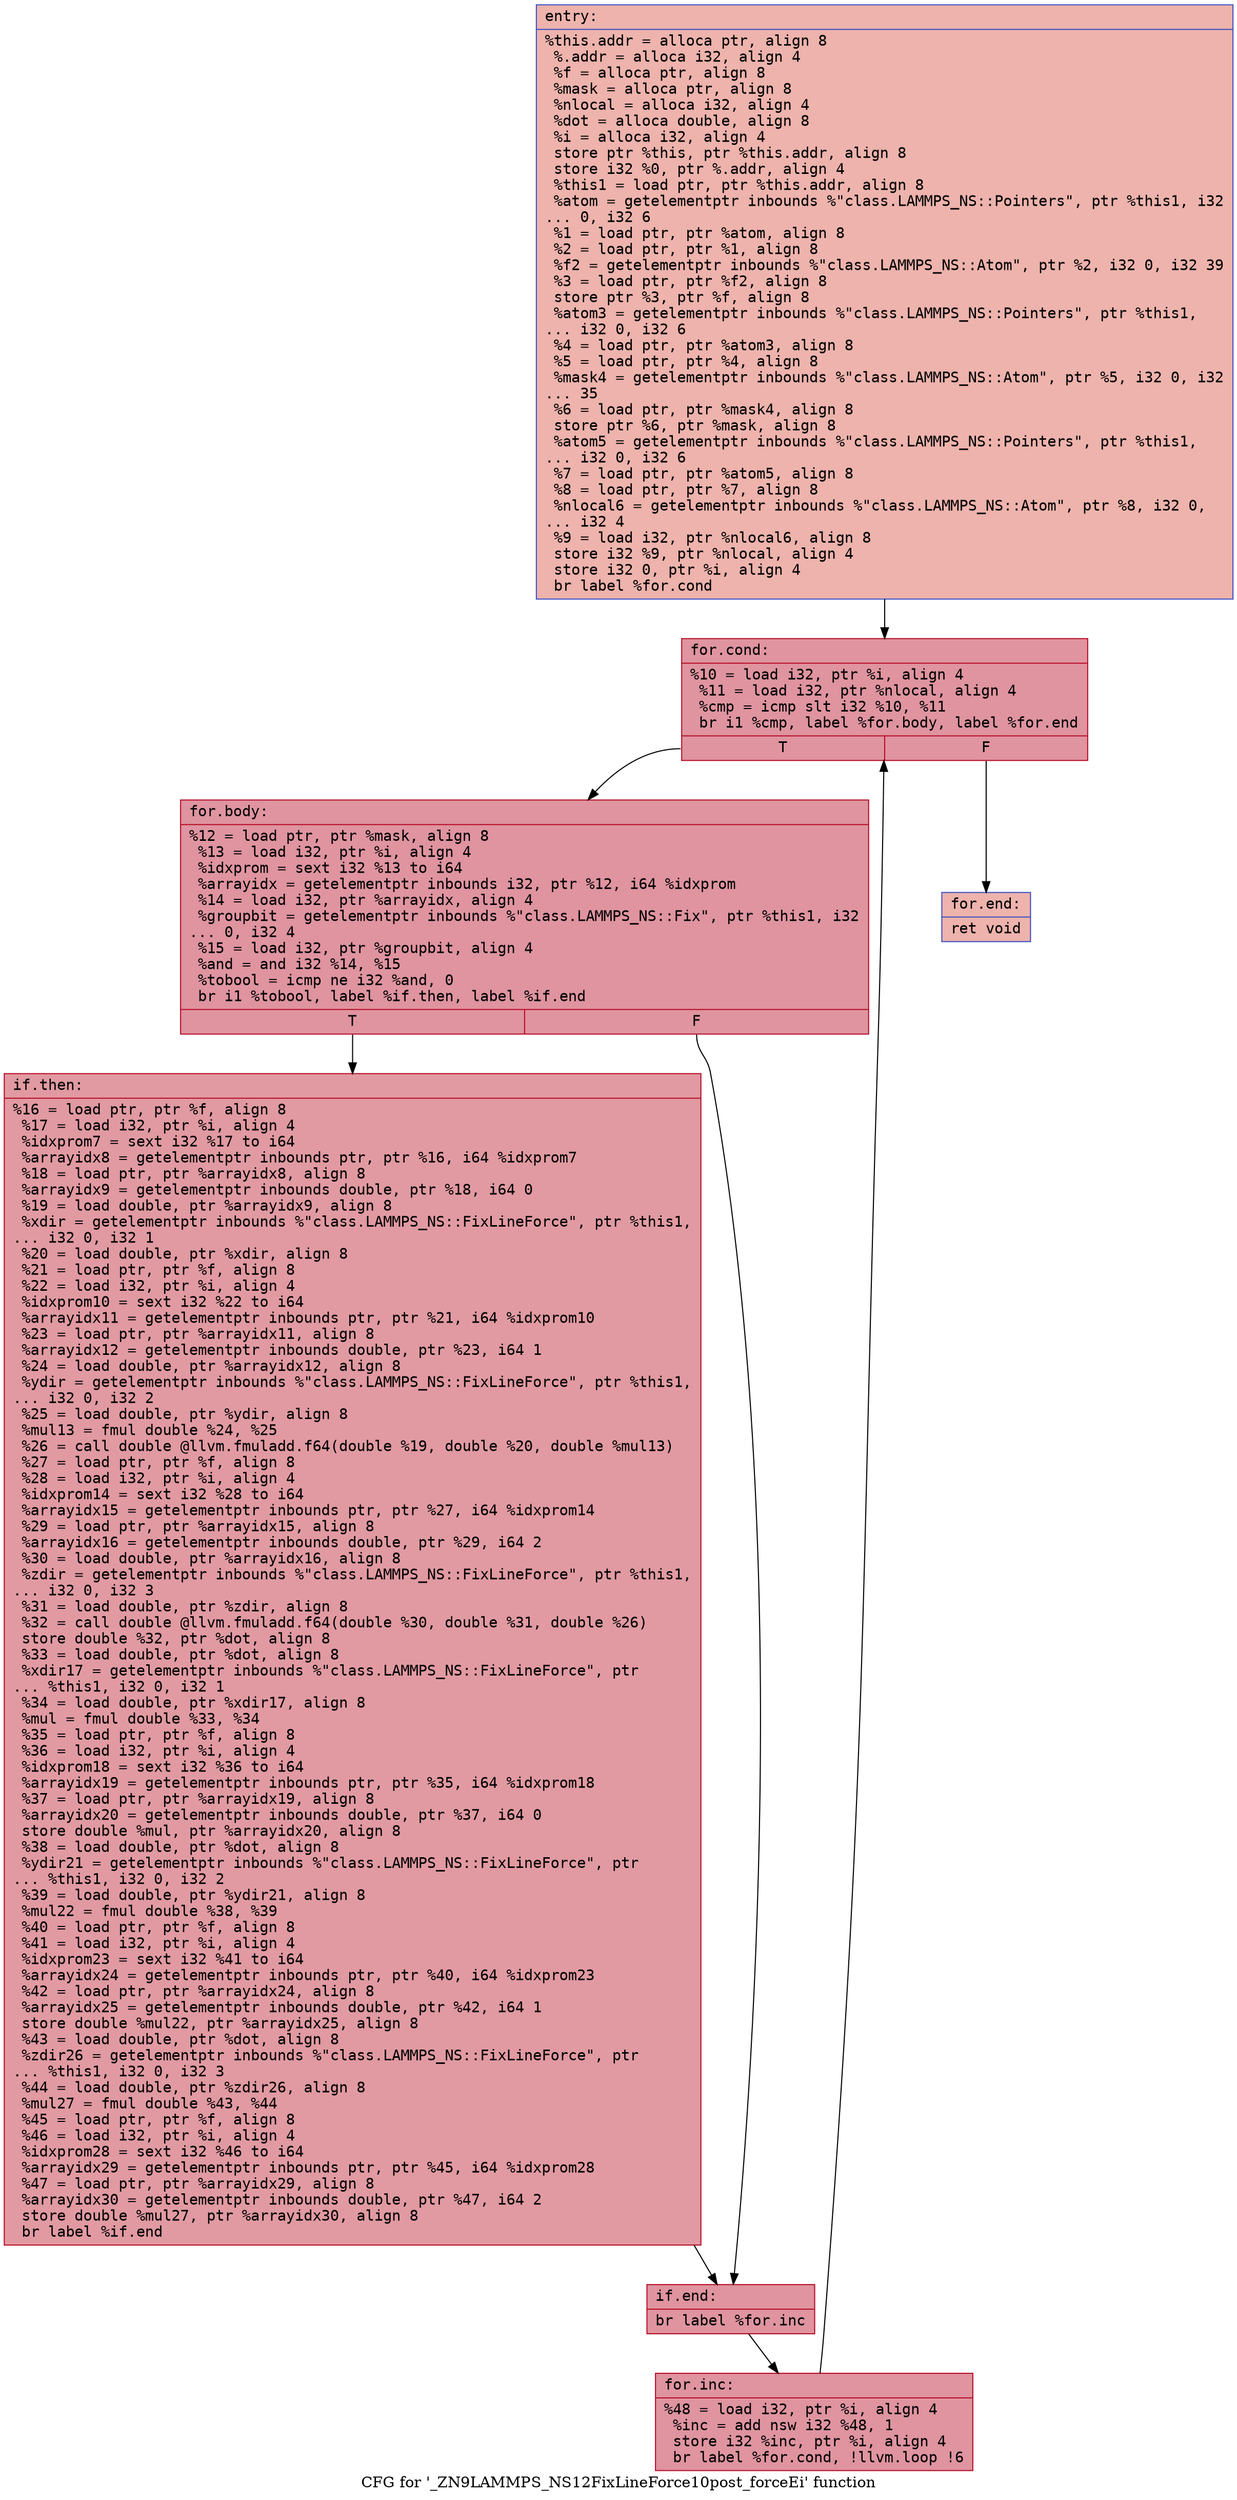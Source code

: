 digraph "CFG for '_ZN9LAMMPS_NS12FixLineForce10post_forceEi' function" {
	label="CFG for '_ZN9LAMMPS_NS12FixLineForce10post_forceEi' function";

	Node0x559d1b84ee70 [shape=record,color="#3d50c3ff", style=filled, fillcolor="#d6524470" fontname="Courier",label="{entry:\l|  %this.addr = alloca ptr, align 8\l  %.addr = alloca i32, align 4\l  %f = alloca ptr, align 8\l  %mask = alloca ptr, align 8\l  %nlocal = alloca i32, align 4\l  %dot = alloca double, align 8\l  %i = alloca i32, align 4\l  store ptr %this, ptr %this.addr, align 8\l  store i32 %0, ptr %.addr, align 4\l  %this1 = load ptr, ptr %this.addr, align 8\l  %atom = getelementptr inbounds %\"class.LAMMPS_NS::Pointers\", ptr %this1, i32\l... 0, i32 6\l  %1 = load ptr, ptr %atom, align 8\l  %2 = load ptr, ptr %1, align 8\l  %f2 = getelementptr inbounds %\"class.LAMMPS_NS::Atom\", ptr %2, i32 0, i32 39\l  %3 = load ptr, ptr %f2, align 8\l  store ptr %3, ptr %f, align 8\l  %atom3 = getelementptr inbounds %\"class.LAMMPS_NS::Pointers\", ptr %this1,\l... i32 0, i32 6\l  %4 = load ptr, ptr %atom3, align 8\l  %5 = load ptr, ptr %4, align 8\l  %mask4 = getelementptr inbounds %\"class.LAMMPS_NS::Atom\", ptr %5, i32 0, i32\l... 35\l  %6 = load ptr, ptr %mask4, align 8\l  store ptr %6, ptr %mask, align 8\l  %atom5 = getelementptr inbounds %\"class.LAMMPS_NS::Pointers\", ptr %this1,\l... i32 0, i32 6\l  %7 = load ptr, ptr %atom5, align 8\l  %8 = load ptr, ptr %7, align 8\l  %nlocal6 = getelementptr inbounds %\"class.LAMMPS_NS::Atom\", ptr %8, i32 0,\l... i32 4\l  %9 = load i32, ptr %nlocal6, align 8\l  store i32 %9, ptr %nlocal, align 4\l  store i32 0, ptr %i, align 4\l  br label %for.cond\l}"];
	Node0x559d1b84ee70 -> Node0x559d1b8506c0[tooltip="entry -> for.cond\nProbability 100.00%" ];
	Node0x559d1b8506c0 [shape=record,color="#b70d28ff", style=filled, fillcolor="#b70d2870" fontname="Courier",label="{for.cond:\l|  %10 = load i32, ptr %i, align 4\l  %11 = load i32, ptr %nlocal, align 4\l  %cmp = icmp slt i32 %10, %11\l  br i1 %cmp, label %for.body, label %for.end\l|{<s0>T|<s1>F}}"];
	Node0x559d1b8506c0:s0 -> Node0x559d1b850960[tooltip="for.cond -> for.body\nProbability 96.88%" ];
	Node0x559d1b8506c0:s1 -> Node0x559d1b8509e0[tooltip="for.cond -> for.end\nProbability 3.12%" ];
	Node0x559d1b850960 [shape=record,color="#b70d28ff", style=filled, fillcolor="#b70d2870" fontname="Courier",label="{for.body:\l|  %12 = load ptr, ptr %mask, align 8\l  %13 = load i32, ptr %i, align 4\l  %idxprom = sext i32 %13 to i64\l  %arrayidx = getelementptr inbounds i32, ptr %12, i64 %idxprom\l  %14 = load i32, ptr %arrayidx, align 4\l  %groupbit = getelementptr inbounds %\"class.LAMMPS_NS::Fix\", ptr %this1, i32\l... 0, i32 4\l  %15 = load i32, ptr %groupbit, align 4\l  %and = and i32 %14, %15\l  %tobool = icmp ne i32 %and, 0\l  br i1 %tobool, label %if.then, label %if.end\l|{<s0>T|<s1>F}}"];
	Node0x559d1b850960:s0 -> Node0x559d1b84fd70[tooltip="for.body -> if.then\nProbability 62.50%" ];
	Node0x559d1b850960:s1 -> Node0x559d1b84fde0[tooltip="for.body -> if.end\nProbability 37.50%" ];
	Node0x559d1b84fd70 [shape=record,color="#b70d28ff", style=filled, fillcolor="#bb1b2c70" fontname="Courier",label="{if.then:\l|  %16 = load ptr, ptr %f, align 8\l  %17 = load i32, ptr %i, align 4\l  %idxprom7 = sext i32 %17 to i64\l  %arrayidx8 = getelementptr inbounds ptr, ptr %16, i64 %idxprom7\l  %18 = load ptr, ptr %arrayidx8, align 8\l  %arrayidx9 = getelementptr inbounds double, ptr %18, i64 0\l  %19 = load double, ptr %arrayidx9, align 8\l  %xdir = getelementptr inbounds %\"class.LAMMPS_NS::FixLineForce\", ptr %this1,\l... i32 0, i32 1\l  %20 = load double, ptr %xdir, align 8\l  %21 = load ptr, ptr %f, align 8\l  %22 = load i32, ptr %i, align 4\l  %idxprom10 = sext i32 %22 to i64\l  %arrayidx11 = getelementptr inbounds ptr, ptr %21, i64 %idxprom10\l  %23 = load ptr, ptr %arrayidx11, align 8\l  %arrayidx12 = getelementptr inbounds double, ptr %23, i64 1\l  %24 = load double, ptr %arrayidx12, align 8\l  %ydir = getelementptr inbounds %\"class.LAMMPS_NS::FixLineForce\", ptr %this1,\l... i32 0, i32 2\l  %25 = load double, ptr %ydir, align 8\l  %mul13 = fmul double %24, %25\l  %26 = call double @llvm.fmuladd.f64(double %19, double %20, double %mul13)\l  %27 = load ptr, ptr %f, align 8\l  %28 = load i32, ptr %i, align 4\l  %idxprom14 = sext i32 %28 to i64\l  %arrayidx15 = getelementptr inbounds ptr, ptr %27, i64 %idxprom14\l  %29 = load ptr, ptr %arrayidx15, align 8\l  %arrayidx16 = getelementptr inbounds double, ptr %29, i64 2\l  %30 = load double, ptr %arrayidx16, align 8\l  %zdir = getelementptr inbounds %\"class.LAMMPS_NS::FixLineForce\", ptr %this1,\l... i32 0, i32 3\l  %31 = load double, ptr %zdir, align 8\l  %32 = call double @llvm.fmuladd.f64(double %30, double %31, double %26)\l  store double %32, ptr %dot, align 8\l  %33 = load double, ptr %dot, align 8\l  %xdir17 = getelementptr inbounds %\"class.LAMMPS_NS::FixLineForce\", ptr\l... %this1, i32 0, i32 1\l  %34 = load double, ptr %xdir17, align 8\l  %mul = fmul double %33, %34\l  %35 = load ptr, ptr %f, align 8\l  %36 = load i32, ptr %i, align 4\l  %idxprom18 = sext i32 %36 to i64\l  %arrayidx19 = getelementptr inbounds ptr, ptr %35, i64 %idxprom18\l  %37 = load ptr, ptr %arrayidx19, align 8\l  %arrayidx20 = getelementptr inbounds double, ptr %37, i64 0\l  store double %mul, ptr %arrayidx20, align 8\l  %38 = load double, ptr %dot, align 8\l  %ydir21 = getelementptr inbounds %\"class.LAMMPS_NS::FixLineForce\", ptr\l... %this1, i32 0, i32 2\l  %39 = load double, ptr %ydir21, align 8\l  %mul22 = fmul double %38, %39\l  %40 = load ptr, ptr %f, align 8\l  %41 = load i32, ptr %i, align 4\l  %idxprom23 = sext i32 %41 to i64\l  %arrayidx24 = getelementptr inbounds ptr, ptr %40, i64 %idxprom23\l  %42 = load ptr, ptr %arrayidx24, align 8\l  %arrayidx25 = getelementptr inbounds double, ptr %42, i64 1\l  store double %mul22, ptr %arrayidx25, align 8\l  %43 = load double, ptr %dot, align 8\l  %zdir26 = getelementptr inbounds %\"class.LAMMPS_NS::FixLineForce\", ptr\l... %this1, i32 0, i32 3\l  %44 = load double, ptr %zdir26, align 8\l  %mul27 = fmul double %43, %44\l  %45 = load ptr, ptr %f, align 8\l  %46 = load i32, ptr %i, align 4\l  %idxprom28 = sext i32 %46 to i64\l  %arrayidx29 = getelementptr inbounds ptr, ptr %45, i64 %idxprom28\l  %47 = load ptr, ptr %arrayidx29, align 8\l  %arrayidx30 = getelementptr inbounds double, ptr %47, i64 2\l  store double %mul27, ptr %arrayidx30, align 8\l  br label %if.end\l}"];
	Node0x559d1b84fd70 -> Node0x559d1b84fde0[tooltip="if.then -> if.end\nProbability 100.00%" ];
	Node0x559d1b84fde0 [shape=record,color="#b70d28ff", style=filled, fillcolor="#b70d2870" fontname="Courier",label="{if.end:\l|  br label %for.inc\l}"];
	Node0x559d1b84fde0 -> Node0x559d1b854a40[tooltip="if.end -> for.inc\nProbability 100.00%" ];
	Node0x559d1b854a40 [shape=record,color="#b70d28ff", style=filled, fillcolor="#b70d2870" fontname="Courier",label="{for.inc:\l|  %48 = load i32, ptr %i, align 4\l  %inc = add nsw i32 %48, 1\l  store i32 %inc, ptr %i, align 4\l  br label %for.cond, !llvm.loop !6\l}"];
	Node0x559d1b854a40 -> Node0x559d1b8506c0[tooltip="for.inc -> for.cond\nProbability 100.00%" ];
	Node0x559d1b8509e0 [shape=record,color="#3d50c3ff", style=filled, fillcolor="#d6524470" fontname="Courier",label="{for.end:\l|  ret void\l}"];
}
